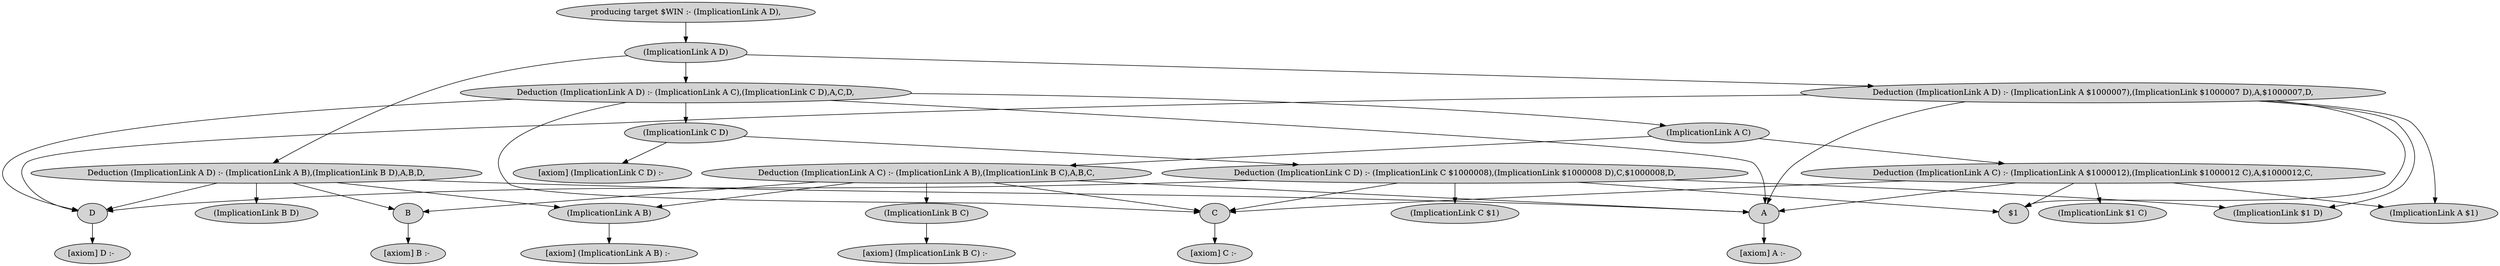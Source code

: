  digraph visualisation{ 
node[style = filled]
	"Deduction (ImplicationLink A D) :- (ImplicationLink A $1000007),(ImplicationLink\
 $1000007 D),A,$1000007,D," -> D;
	"Deduction (ImplicationLink A D) :- (ImplicationLink A $1000007),(ImplicationLink\
 $1000007 D),A,$1000007,D," -> A;
	"Deduction (ImplicationLink A D) :- (ImplicationLink A $1000007),(ImplicationLink\
 $1000007 D),A,$1000007,D," -> "(ImplicationLink $1 D)";
	"Deduction (ImplicationLink A D) :- (ImplicationLink A $1000007),(ImplicationLink\
 $1000007 D),A,$1000007,D," -> "$1";
	"Deduction (ImplicationLink A D) :- (ImplicationLink A $1000007),(ImplicationLink\
 $1000007 D),A,$1000007,D," -> "(ImplicationLink A $1)";
	"(ImplicationLink A B)" -> "[axiom] (ImplicationLink A B) :- ";
	"Deduction (ImplicationLink A D) :- (ImplicationLink A B),(ImplicationLink B D),A\
,B,D," -> "(ImplicationLink B D)";
	"Deduction (ImplicationLink A D) :- (ImplicationLink A B),(ImplicationLink B D),A\
,B,D," -> "(ImplicationLink A B)";
	"Deduction (ImplicationLink A D) :- (ImplicationLink A B),(ImplicationLink B D),A\
,B,D," -> D;
	"Deduction (ImplicationLink A D) :- (ImplicationLink A B),(ImplicationLink B D),A\
,B,D," -> A;
	"Deduction (ImplicationLink A D) :- (ImplicationLink A B),(ImplicationLink B D),A\
,B,D," -> B;
	D -> "[axiom] D :- ";
	"(ImplicationLink A D)" -> "Deduction (ImplicationLink A D) :- (ImplicationLink A $1000007),(ImplicationLink\
 $1000007 D),A,$1000007,D,";
	"(ImplicationLink A D)" -> "Deduction (ImplicationLink A D) :- (ImplicationLink A B),(ImplicationLink B D),A\
,B,D,";
	"(ImplicationLink A D)" -> "Deduction (ImplicationLink A D) :- (ImplicationLink A C),(ImplicationLink C D),A\
,C,D,";
	"producing target $WIN :- (ImplicationLink A D)," -> "(ImplicationLink A D)";
	A -> "[axiom] A :- ";
	C -> "[axiom] C :- ";
	B -> "[axiom] B :- ";
	"Deduction (ImplicationLink A C) :- (ImplicationLink A $1000012),(ImplicationLink\
 $1000012 C),A,$1000012,C," -> "(ImplicationLink $1 C)";
	"Deduction (ImplicationLink A C) :- (ImplicationLink A $1000012),(ImplicationLink\
 $1000012 C),A,$1000012,C," -> A;
	"Deduction (ImplicationLink A C) :- (ImplicationLink A $1000012),(ImplicationLink\
 $1000012 C),A,$1000012,C," -> C;
	"Deduction (ImplicationLink A C) :- (ImplicationLink A $1000012),(ImplicationLink\
 $1000012 C),A,$1000012,C," -> "$1";
	"Deduction (ImplicationLink A C) :- (ImplicationLink A $1000012),(ImplicationLink\
 $1000012 C),A,$1000012,C," -> "(ImplicationLink A $1)";
	"(ImplicationLink B C)" -> "[axiom] (ImplicationLink B C) :- ";
	"(ImplicationLink A C)" -> "Deduction (ImplicationLink A C) :- (ImplicationLink A $1000012),(ImplicationLink\
 $1000012 C),A,$1000012,C,";
	"(ImplicationLink A C)" -> "Deduction (ImplicationLink A C) :- (ImplicationLink A B),(ImplicationLink B C),A\
,B,C,";
	"Deduction (ImplicationLink C D) :- (ImplicationLink C $1000008),(ImplicationLink\
 $1000008 D),C,$1000008,D," -> D;
	"Deduction (ImplicationLink C D) :- (ImplicationLink C $1000008),(ImplicationLink\
 $1000008 D),C,$1000008,D," -> C;
	"Deduction (ImplicationLink C D) :- (ImplicationLink C $1000008),(ImplicationLink\
 $1000008 D),C,$1000008,D," -> "(ImplicationLink $1 D)";
	"Deduction (ImplicationLink C D) :- (ImplicationLink C $1000008),(ImplicationLink\
 $1000008 D),C,$1000008,D," -> "$1";
	"Deduction (ImplicationLink C D) :- (ImplicationLink C $1000008),(ImplicationLink\
 $1000008 D),C,$1000008,D," -> "(ImplicationLink C $1)";
	"(ImplicationLink C D)" -> "[axiom] (ImplicationLink C D) :- ";
	"(ImplicationLink C D)" -> "Deduction (ImplicationLink C D) :- (ImplicationLink C $1000008),(ImplicationLink\
 $1000008 D),C,$1000008,D,";
	"Deduction (ImplicationLink A D) :- (ImplicationLink A C),(ImplicationLink C D),A\
,C,D," -> D;
	"Deduction (ImplicationLink A D) :- (ImplicationLink A C),(ImplicationLink C D),A\
,C,D," -> A;
	"Deduction (ImplicationLink A D) :- (ImplicationLink A C),(ImplicationLink C D),A\
,C,D," -> C;
	"Deduction (ImplicationLink A D) :- (ImplicationLink A C),(ImplicationLink C D),A\
,C,D," -> "(ImplicationLink A C)";
	"Deduction (ImplicationLink A D) :- (ImplicationLink A C),(ImplicationLink C D),A\
,C,D," -> "(ImplicationLink C D)";
	"Deduction (ImplicationLink A C) :- (ImplicationLink A B),(ImplicationLink B C),A\
,B,C," -> "(ImplicationLink A B)";
	"Deduction (ImplicationLink A C) :- (ImplicationLink A B),(ImplicationLink B C),A\
,B,C," -> A;
	"Deduction (ImplicationLink A C) :- (ImplicationLink A B),(ImplicationLink B C),A\
,B,C," -> C;
	"Deduction (ImplicationLink A C) :- (ImplicationLink A B),(ImplicationLink B C),A\
,B,C," -> B;
	"Deduction (ImplicationLink A C) :- (ImplicationLink A B),(ImplicationLink B C),A\
,B,C," -> "(ImplicationLink B C)";
}
